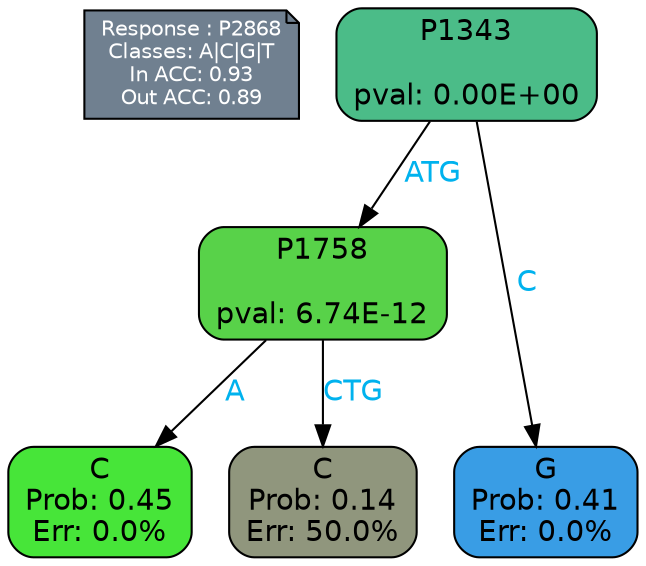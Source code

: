 digraph Tree {
node [shape=box, style="filled, rounded", color="black", fontname=helvetica] ;
graph [ranksep=equally, splines=polylines, bgcolor=transparent, dpi=600] ;
edge [fontname=helvetica] ;
LEGEND [label="Response : P2868
Classes: A|C|G|T
In ACC: 0.93
Out ACC: 0.89
",shape=note,align=left,style=filled,fillcolor="slategray",fontcolor="white",fontsize=10];1 [label="P1343

pval: 0.00E+00", fillcolor="#4bbc88"] ;
2 [label="P1758

pval: 6.74E-12", fillcolor="#58d249"] ;
3 [label="C
Prob: 0.45
Err: 0.0%", fillcolor="#47e539"] ;
4 [label="C
Prob: 0.14
Err: 50.0%", fillcolor="#90967d"] ;
5 [label="G
Prob: 0.41
Err: 0.0%", fillcolor="#399de5"] ;
1 -> 2 [label="ATG",fontcolor=deepskyblue2] ;
1 -> 5 [label="C",fontcolor=deepskyblue2] ;
2 -> 3 [label="A",fontcolor=deepskyblue2] ;
2 -> 4 [label="CTG",fontcolor=deepskyblue2] ;
{rank = same; 3;4;5;}{rank = same; LEGEND;1;}}